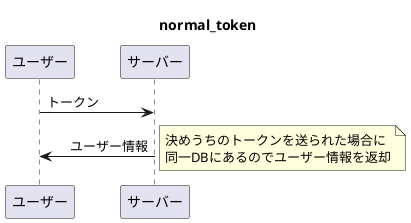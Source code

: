 @startuml
title normal_token
note right: jwtではなく、ただのトークンを使用\n認可サーバーとWEBサーバーが同一
ユーザー -> サーバー: トークン
サーバー -> ユーザー:　ユーザー情報 
note right: 決めうちのトークンを送られた場合に\n同一DBにあるのでユーザー情報を返却

@enduml